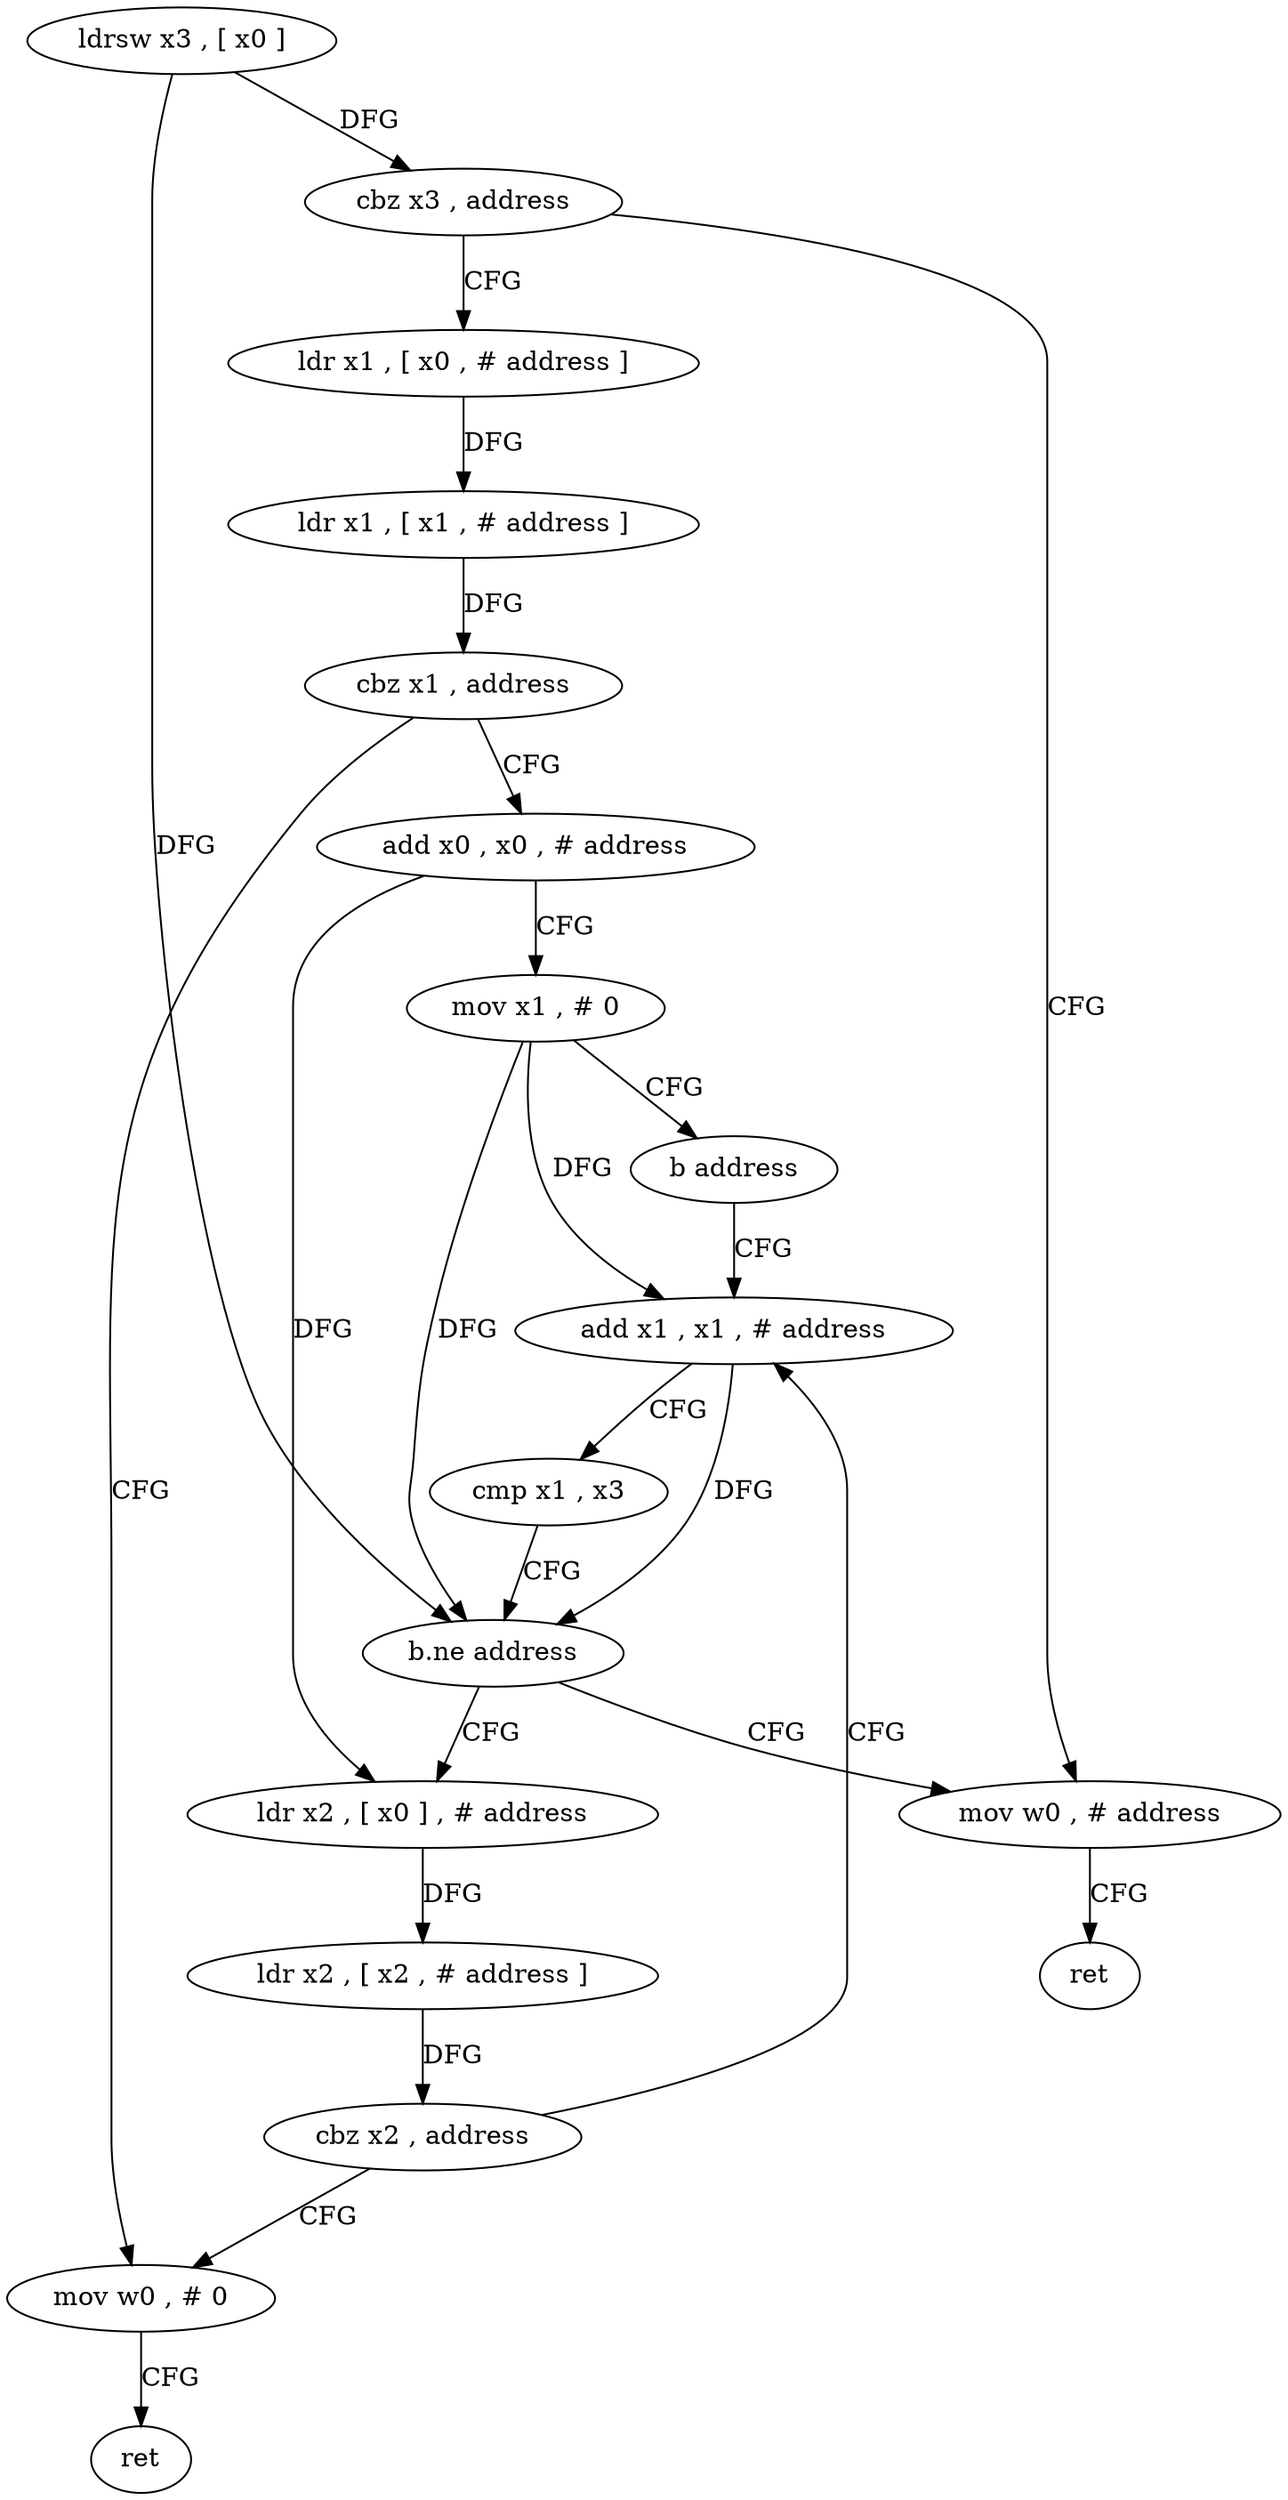 digraph "func" {
"140664" [label = "ldrsw x3 , [ x0 ]" ]
"140668" [label = "cbz x3 , address" ]
"140720" [label = "mov w0 , # address" ]
"140672" [label = "ldr x1 , [ x0 , # address ]" ]
"140724" [label = "ret" ]
"140676" [label = "ldr x1 , [ x1 , # address ]" ]
"140680" [label = "cbz x1 , address" ]
"140728" [label = "mov w0 , # 0" ]
"140684" [label = "add x0 , x0 , # address" ]
"140732" [label = "ret" ]
"140688" [label = "mov x1 , # 0" ]
"140692" [label = "b address" ]
"140708" [label = "add x1 , x1 , # address" ]
"140712" [label = "cmp x1 , x3" ]
"140716" [label = "b.ne address" ]
"140696" [label = "ldr x2 , [ x0 ] , # address" ]
"140700" [label = "ldr x2 , [ x2 , # address ]" ]
"140704" [label = "cbz x2 , address" ]
"140664" -> "140668" [ label = "DFG" ]
"140664" -> "140716" [ label = "DFG" ]
"140668" -> "140720" [ label = "CFG" ]
"140668" -> "140672" [ label = "CFG" ]
"140720" -> "140724" [ label = "CFG" ]
"140672" -> "140676" [ label = "DFG" ]
"140676" -> "140680" [ label = "DFG" ]
"140680" -> "140728" [ label = "CFG" ]
"140680" -> "140684" [ label = "CFG" ]
"140728" -> "140732" [ label = "CFG" ]
"140684" -> "140688" [ label = "CFG" ]
"140684" -> "140696" [ label = "DFG" ]
"140688" -> "140692" [ label = "CFG" ]
"140688" -> "140708" [ label = "DFG" ]
"140688" -> "140716" [ label = "DFG" ]
"140692" -> "140708" [ label = "CFG" ]
"140708" -> "140712" [ label = "CFG" ]
"140708" -> "140716" [ label = "DFG" ]
"140712" -> "140716" [ label = "CFG" ]
"140716" -> "140696" [ label = "CFG" ]
"140716" -> "140720" [ label = "CFG" ]
"140696" -> "140700" [ label = "DFG" ]
"140700" -> "140704" [ label = "DFG" ]
"140704" -> "140728" [ label = "CFG" ]
"140704" -> "140708" [ label = "CFG" ]
}
